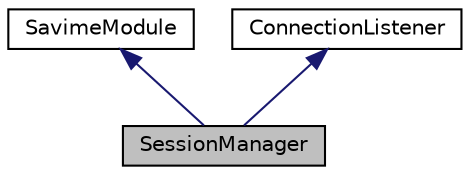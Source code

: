 digraph "SessionManager"
{
  edge [fontname="Helvetica",fontsize="10",labelfontname="Helvetica",labelfontsize="10"];
  node [fontname="Helvetica",fontsize="10",shape=record];
  Node0 [label="SessionManager",height=0.2,width=0.4,color="black", fillcolor="grey75", style="filled", fontcolor="black"];
  Node1 -> Node0 [dir="back",color="midnightblue",fontsize="10",style="solid",fontname="Helvetica"];
  Node1 [label="SavimeModule",height=0.2,width=0.4,color="black", fillcolor="white", style="filled",URL="$classSavimeModule.html"];
  Node2 -> Node0 [dir="back",color="midnightblue",fontsize="10",style="solid",fontname="Helvetica"];
  Node2 [label="ConnectionListener",height=0.2,width=0.4,color="black", fillcolor="white", style="filled",URL="$classConnectionListener.html"];
}
